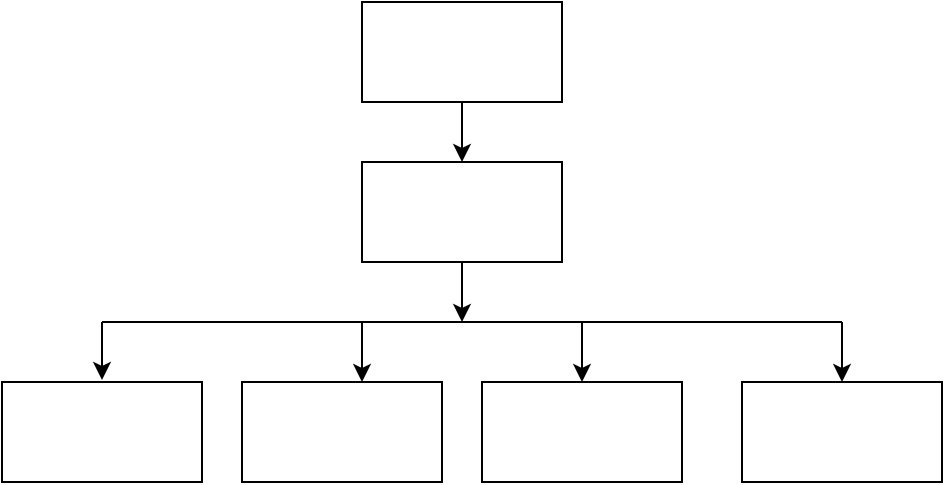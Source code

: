 <mxfile version="21.1.2" type="device" pages="3">
  <diagram name="Page-1" id="3vRo9GkmNt_w6fhiVkxp">
    <mxGraphModel dx="794" dy="511" grid="1" gridSize="10" guides="1" tooltips="1" connect="1" arrows="1" fold="1" page="1" pageScale="1" pageWidth="850" pageHeight="1100" math="0" shadow="0">
      <root>
        <mxCell id="0" />
        <mxCell id="1" parent="0" />
        <mxCell id="YuExa-cGtzZTcXwrrlJK-9" style="edgeStyle=orthogonalEdgeStyle;rounded=0;orthogonalLoop=1;jettySize=auto;html=1;entryX=0.5;entryY=0;entryDx=0;entryDy=0;" edge="1" parent="1" source="YuExa-cGtzZTcXwrrlJK-1" target="YuExa-cGtzZTcXwrrlJK-5">
          <mxGeometry relative="1" as="geometry" />
        </mxCell>
        <mxCell id="YuExa-cGtzZTcXwrrlJK-1" value="" style="rounded=0;whiteSpace=wrap;html=1;" vertex="1" parent="1">
          <mxGeometry x="390" y="160" width="100" height="50" as="geometry" />
        </mxCell>
        <mxCell id="YuExa-cGtzZTcXwrrlJK-4" value="" style="rounded=0;whiteSpace=wrap;html=1;" vertex="1" parent="1">
          <mxGeometry x="330" y="350" width="100" height="50" as="geometry" />
        </mxCell>
        <mxCell id="YuExa-cGtzZTcXwrrlJK-10" style="edgeStyle=orthogonalEdgeStyle;rounded=0;orthogonalLoop=1;jettySize=auto;html=1;" edge="1" parent="1" source="YuExa-cGtzZTcXwrrlJK-5">
          <mxGeometry relative="1" as="geometry">
            <mxPoint x="440" y="320" as="targetPoint" />
          </mxGeometry>
        </mxCell>
        <mxCell id="YuExa-cGtzZTcXwrrlJK-5" value="" style="rounded=0;whiteSpace=wrap;html=1;" vertex="1" parent="1">
          <mxGeometry x="390" y="240" width="100" height="50" as="geometry" />
        </mxCell>
        <mxCell id="YuExa-cGtzZTcXwrrlJK-6" value="" style="rounded=0;whiteSpace=wrap;html=1;" vertex="1" parent="1">
          <mxGeometry x="210" y="350" width="100" height="50" as="geometry" />
        </mxCell>
        <mxCell id="YuExa-cGtzZTcXwrrlJK-7" value="" style="rounded=0;whiteSpace=wrap;html=1;" vertex="1" parent="1">
          <mxGeometry x="580" y="350" width="100" height="50" as="geometry" />
        </mxCell>
        <mxCell id="YuExa-cGtzZTcXwrrlJK-8" value="" style="rounded=0;whiteSpace=wrap;html=1;" vertex="1" parent="1">
          <mxGeometry x="450" y="350" width="100" height="50" as="geometry" />
        </mxCell>
        <mxCell id="YuExa-cGtzZTcXwrrlJK-11" value="" style="endArrow=none;html=1;rounded=0;" edge="1" parent="1">
          <mxGeometry width="50" height="50" relative="1" as="geometry">
            <mxPoint x="260" y="320" as="sourcePoint" />
            <mxPoint x="630" y="320" as="targetPoint" />
          </mxGeometry>
        </mxCell>
        <mxCell id="YuExa-cGtzZTcXwrrlJK-13" value="" style="endArrow=classic;html=1;rounded=0;entryX=0.5;entryY=0;entryDx=0;entryDy=0;" edge="1" parent="1" target="YuExa-cGtzZTcXwrrlJK-7">
          <mxGeometry width="50" height="50" relative="1" as="geometry">
            <mxPoint x="630" y="320" as="sourcePoint" />
            <mxPoint x="620" y="340" as="targetPoint" />
          </mxGeometry>
        </mxCell>
        <mxCell id="YuExa-cGtzZTcXwrrlJK-14" value="" style="endArrow=classic;html=1;rounded=0;entryX=0.5;entryY=0;entryDx=0;entryDy=0;" edge="1" parent="1" target="YuExa-cGtzZTcXwrrlJK-8">
          <mxGeometry width="50" height="50" relative="1" as="geometry">
            <mxPoint x="500" y="320" as="sourcePoint" />
            <mxPoint x="510" y="340" as="targetPoint" />
          </mxGeometry>
        </mxCell>
        <mxCell id="YuExa-cGtzZTcXwrrlJK-15" value="" style="endArrow=classic;html=1;rounded=0;entryX=0.6;entryY=0;entryDx=0;entryDy=0;entryPerimeter=0;" edge="1" parent="1" target="YuExa-cGtzZTcXwrrlJK-4">
          <mxGeometry width="50" height="50" relative="1" as="geometry">
            <mxPoint x="390" y="320" as="sourcePoint" />
            <mxPoint x="380" y="340" as="targetPoint" />
          </mxGeometry>
        </mxCell>
        <mxCell id="YuExa-cGtzZTcXwrrlJK-16" value="" style="endArrow=classic;html=1;rounded=0;" edge="1" parent="1">
          <mxGeometry width="50" height="50" relative="1" as="geometry">
            <mxPoint x="260" y="320" as="sourcePoint" />
            <mxPoint x="260" y="349" as="targetPoint" />
          </mxGeometry>
        </mxCell>
      </root>
    </mxGraphModel>
  </diagram>
  <diagram id="g5Mor8eNBZkw4tAmYbLV" name="Page-2">
    <mxGraphModel dx="418" dy="269" grid="1" gridSize="10" guides="1" tooltips="1" connect="1" arrows="1" fold="1" page="1" pageScale="1" pageWidth="850" pageHeight="1100" math="0" shadow="0">
      <root>
        <mxCell id="0" />
        <mxCell id="1" parent="0" />
        <mxCell id="EQo3z158XgjmOgxWfZNg-1" style="edgeStyle=orthogonalEdgeStyle;rounded=0;orthogonalLoop=1;jettySize=auto;html=1;entryX=0.5;entryY=0;entryDx=0;entryDy=0;" edge="1" parent="1" source="EQo3z158XgjmOgxWfZNg-2" target="EQo3z158XgjmOgxWfZNg-5">
          <mxGeometry relative="1" as="geometry" />
        </mxCell>
        <mxCell id="EQo3z158XgjmOgxWfZNg-2" value="Patient" style="rounded=0;whiteSpace=wrap;html=1;" vertex="1" parent="1">
          <mxGeometry x="390" y="160" width="100" height="50" as="geometry" />
        </mxCell>
        <mxCell id="EQo3z158XgjmOgxWfZNg-3" value="View Prescription" style="rounded=0;whiteSpace=wrap;html=1;" vertex="1" parent="1">
          <mxGeometry x="330" y="350" width="100" height="50" as="geometry" />
        </mxCell>
        <mxCell id="EQo3z158XgjmOgxWfZNg-4" style="edgeStyle=orthogonalEdgeStyle;rounded=0;orthogonalLoop=1;jettySize=auto;html=1;" edge="1" parent="1" source="EQo3z158XgjmOgxWfZNg-5">
          <mxGeometry relative="1" as="geometry">
            <mxPoint x="440" y="320" as="targetPoint" />
          </mxGeometry>
        </mxCell>
        <mxCell id="EQo3z158XgjmOgxWfZNg-5" value="Register" style="rounded=0;whiteSpace=wrap;html=1;" vertex="1" parent="1">
          <mxGeometry x="390" y="240" width="100" height="50" as="geometry" />
        </mxCell>
        <mxCell id="EQo3z158XgjmOgxWfZNg-6" value="Manage Profile&amp;nbsp;" style="rounded=0;whiteSpace=wrap;html=1;" vertex="1" parent="1">
          <mxGeometry x="210" y="350" width="100" height="50" as="geometry" />
        </mxCell>
        <mxCell id="EQo3z158XgjmOgxWfZNg-7" value="Payment" style="rounded=0;whiteSpace=wrap;html=1;" vertex="1" parent="1">
          <mxGeometry x="580" y="350" width="100" height="50" as="geometry" />
        </mxCell>
        <mxCell id="EQo3z158XgjmOgxWfZNg-8" value="Manage Appointment" style="rounded=0;whiteSpace=wrap;html=1;" vertex="1" parent="1">
          <mxGeometry x="450" y="350" width="100" height="50" as="geometry" />
        </mxCell>
        <mxCell id="EQo3z158XgjmOgxWfZNg-9" value="" style="endArrow=none;html=1;rounded=0;" edge="1" parent="1">
          <mxGeometry width="50" height="50" relative="1" as="geometry">
            <mxPoint x="130" y="320" as="sourcePoint" />
            <mxPoint x="760.465" y="320" as="targetPoint" />
          </mxGeometry>
        </mxCell>
        <mxCell id="EQo3z158XgjmOgxWfZNg-10" value="" style="endArrow=classic;html=1;rounded=0;entryX=0.5;entryY=0;entryDx=0;entryDy=0;" edge="1" parent="1" target="EQo3z158XgjmOgxWfZNg-7">
          <mxGeometry width="50" height="50" relative="1" as="geometry">
            <mxPoint x="630" y="320" as="sourcePoint" />
            <mxPoint x="620" y="340" as="targetPoint" />
          </mxGeometry>
        </mxCell>
        <mxCell id="EQo3z158XgjmOgxWfZNg-11" value="" style="endArrow=classic;html=1;rounded=0;entryX=0.5;entryY=0;entryDx=0;entryDy=0;" edge="1" parent="1" target="EQo3z158XgjmOgxWfZNg-8">
          <mxGeometry width="50" height="50" relative="1" as="geometry">
            <mxPoint x="500" y="320" as="sourcePoint" />
            <mxPoint x="510" y="340" as="targetPoint" />
          </mxGeometry>
        </mxCell>
        <mxCell id="EQo3z158XgjmOgxWfZNg-12" value="" style="endArrow=classic;html=1;rounded=0;entryX=0.6;entryY=0;entryDx=0;entryDy=0;entryPerimeter=0;" edge="1" parent="1" target="EQo3z158XgjmOgxWfZNg-3">
          <mxGeometry width="50" height="50" relative="1" as="geometry">
            <mxPoint x="390" y="320" as="sourcePoint" />
            <mxPoint x="380" y="340" as="targetPoint" />
          </mxGeometry>
        </mxCell>
        <mxCell id="EQo3z158XgjmOgxWfZNg-13" value="" style="endArrow=classic;html=1;rounded=0;" edge="1" parent="1">
          <mxGeometry width="50" height="50" relative="1" as="geometry">
            <mxPoint x="260" y="320" as="sourcePoint" />
            <mxPoint x="260" y="349" as="targetPoint" />
          </mxGeometry>
        </mxCell>
        <mxCell id="EQo3z158XgjmOgxWfZNg-18" value="Feedback" style="rounded=0;whiteSpace=wrap;html=1;" vertex="1" parent="1">
          <mxGeometry x="710" y="350" width="100" height="50" as="geometry" />
        </mxCell>
        <mxCell id="EQo3z158XgjmOgxWfZNg-19" value="" style="endArrow=classic;html=1;rounded=0;entryX=0.5;entryY=0;entryDx=0;entryDy=0;" edge="1" parent="1" target="EQo3z158XgjmOgxWfZNg-18">
          <mxGeometry width="50" height="50" relative="1" as="geometry">
            <mxPoint x="760" y="320" as="sourcePoint" />
            <mxPoint x="750" y="340" as="targetPoint" />
          </mxGeometry>
        </mxCell>
        <mxCell id="EQo3z158XgjmOgxWfZNg-20" value="Login" style="rounded=0;whiteSpace=wrap;html=1;" vertex="1" parent="1">
          <mxGeometry x="80" y="350" width="100" height="50" as="geometry" />
        </mxCell>
        <mxCell id="EQo3z158XgjmOgxWfZNg-21" value="" style="endArrow=classic;html=1;rounded=0;" edge="1" parent="1">
          <mxGeometry width="50" height="50" relative="1" as="geometry">
            <mxPoint x="130" y="320" as="sourcePoint" />
            <mxPoint x="130" y="349" as="targetPoint" />
          </mxGeometry>
        </mxCell>
      </root>
    </mxGraphModel>
  </diagram>
  <diagram id="T_HPhEgoCMtMhPkU0_6e" name="Page-3">
    <mxGraphModel dx="548" dy="352" grid="1" gridSize="10" guides="1" tooltips="1" connect="1" arrows="1" fold="1" page="1" pageScale="1" pageWidth="850" pageHeight="1100" math="0" shadow="0">
      <root>
        <mxCell id="0" />
        <mxCell id="1" parent="0" />
        <mxCell id="vm7AYEWRyymR92_D4O8B-1" style="edgeStyle=orthogonalEdgeStyle;rounded=0;orthogonalLoop=1;jettySize=auto;html=1;entryX=0.5;entryY=0;entryDx=0;entryDy=0;" edge="1" parent="1" source="vm7AYEWRyymR92_D4O8B-2" target="vm7AYEWRyymR92_D4O8B-5">
          <mxGeometry relative="1" as="geometry" />
        </mxCell>
        <mxCell id="vm7AYEWRyymR92_D4O8B-2" value="DOCTOR" style="rounded=0;whiteSpace=wrap;html=1;" vertex="1" parent="1">
          <mxGeometry x="390" y="160" width="100" height="50" as="geometry" />
        </mxCell>
        <mxCell id="vm7AYEWRyymR92_D4O8B-3" value="UPDATE SCHEDULE" style="rounded=0;whiteSpace=wrap;html=1;" vertex="1" parent="1">
          <mxGeometry x="450" y="350" width="100" height="50" as="geometry" />
        </mxCell>
        <mxCell id="vm7AYEWRyymR92_D4O8B-4" style="edgeStyle=orthogonalEdgeStyle;rounded=0;orthogonalLoop=1;jettySize=auto;html=1;" edge="1" parent="1" source="vm7AYEWRyymR92_D4O8B-5">
          <mxGeometry relative="1" as="geometry">
            <mxPoint x="440" y="320" as="targetPoint" />
          </mxGeometry>
        </mxCell>
        <mxCell id="vm7AYEWRyymR92_D4O8B-5" value="LOGIN" style="rounded=0;whiteSpace=wrap;html=1;" vertex="1" parent="1">
          <mxGeometry x="390" y="240" width="100" height="50" as="geometry" />
        </mxCell>
        <mxCell id="vm7AYEWRyymR92_D4O8B-8" value="ADD PRESCRIPTION" style="rounded=0;whiteSpace=wrap;html=1;" vertex="1" parent="1">
          <mxGeometry x="570" y="350" width="100" height="50" as="geometry" />
        </mxCell>
        <mxCell id="vm7AYEWRyymR92_D4O8B-9" value="" style="endArrow=none;html=1;rounded=0;" edge="1" parent="1">
          <mxGeometry width="50" height="50" relative="1" as="geometry">
            <mxPoint x="260" y="320" as="sourcePoint" />
            <mxPoint x="620" y="320" as="targetPoint" />
          </mxGeometry>
        </mxCell>
        <mxCell id="vm7AYEWRyymR92_D4O8B-11" value="" style="endArrow=classic;html=1;rounded=0;entryX=0.5;entryY=0;entryDx=0;entryDy=0;" edge="1" parent="1" target="vm7AYEWRyymR92_D4O8B-8">
          <mxGeometry width="50" height="50" relative="1" as="geometry">
            <mxPoint x="620" y="320" as="sourcePoint" />
            <mxPoint x="620" y="340" as="targetPoint" />
          </mxGeometry>
        </mxCell>
        <mxCell id="vm7AYEWRyymR92_D4O8B-12" value="" style="endArrow=classic;html=1;rounded=0;entryX=0.5;entryY=0;entryDx=0;entryDy=0;" edge="1" parent="1" target="vm7AYEWRyymR92_D4O8B-3">
          <mxGeometry width="50" height="50" relative="1" as="geometry">
            <mxPoint x="500" y="320" as="sourcePoint" />
            <mxPoint x="490" y="340" as="targetPoint" />
          </mxGeometry>
        </mxCell>
        <mxCell id="vm7AYEWRyymR92_D4O8B-16" value="VIEW PATIENT" style="rounded=0;whiteSpace=wrap;html=1;" vertex="1" parent="1">
          <mxGeometry x="210" y="350" width="100" height="50" as="geometry" />
        </mxCell>
        <mxCell id="mEEnV9pCrmuWq44Pn8Dl-2" value="VIEW APPOINTMENT" style="rounded=0;whiteSpace=wrap;html=1;" vertex="1" parent="1">
          <mxGeometry x="330" y="350" width="100" height="50" as="geometry" />
        </mxCell>
        <mxCell id="mEEnV9pCrmuWq44Pn8Dl-3" value="" style="endArrow=classic;html=1;rounded=0;" edge="1" parent="1">
          <mxGeometry width="50" height="50" relative="1" as="geometry">
            <mxPoint x="379.9" y="321" as="sourcePoint" />
            <mxPoint x="379.9" y="350" as="targetPoint" />
          </mxGeometry>
        </mxCell>
        <mxCell id="mEEnV9pCrmuWq44Pn8Dl-4" value="" style="endArrow=classic;html=1;rounded=0;" edge="1" parent="1">
          <mxGeometry width="50" height="50" relative="1" as="geometry">
            <mxPoint x="259.9" y="321" as="sourcePoint" />
            <mxPoint x="259.9" y="350" as="targetPoint" />
          </mxGeometry>
        </mxCell>
      </root>
    </mxGraphModel>
  </diagram>
</mxfile>
